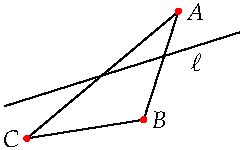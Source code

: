 settings.tex="pdflatex";

texpreamble("\usepackage{amsmath}
\usepackage{amsthm,amssymb}
\usepackage{mathpazo}
\usepackage[svgnames]{xcolor}
");
import graph;

size(120,75,IgnoreAspect);

path ell=-dir(20)--dir(20);

pair A=0.7dir(50);
pair B=0.5*dir(290);
pair C=dir(220);

draw(Label("$\ell$",Relative(0.8)),ell);
draw(A--B--C--cycle);

dot(Label("$A$",black),A,E,red);
dot(Label("$B$",black),B,E,red);
dot(Label("$C$",black),C,W,red);